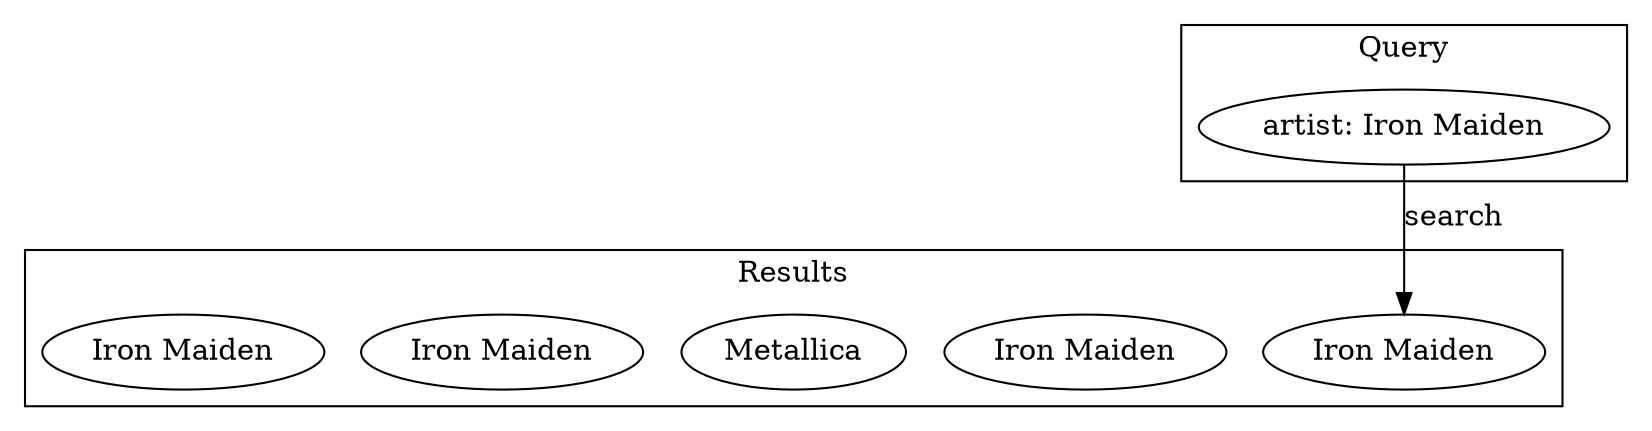 digraph {
    subgraph cluster_0 {
        label=Query
        class="rounded"

        Search[label="artist: Iron Maiden"]
    }

    subgraph cluster_1 {
        class="rounded"
        label=Results

        Maiden1[label="Iron Maiden"]
        Maiden2[label="Iron Maiden"]
        Metallica[label="Metallica"]
        Maiden3[label="Iron Maiden"]
        Maiden4[label="Iron Maiden"]
    }

    Search -> Maiden1[label="search" ltail=cluster_0 lhead=cluster_1]
}
